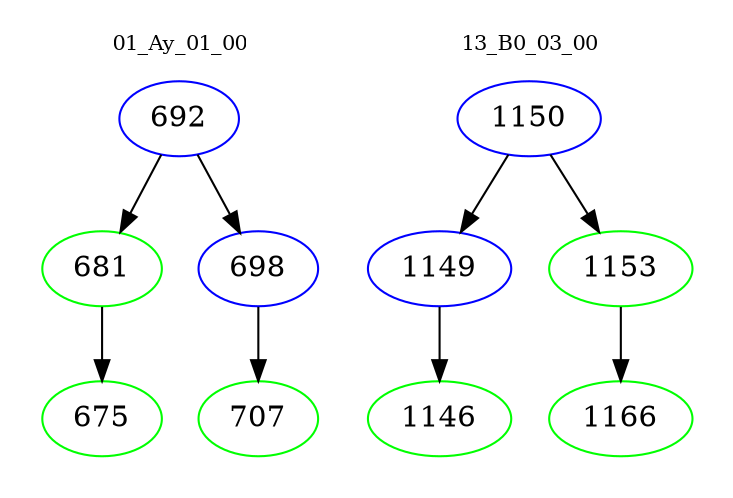 digraph{
subgraph cluster_0 {
color = white
label = "01_Ay_01_00";
fontsize=10;
T0_692 [label="692", color="blue"]
T0_692 -> T0_681 [color="black"]
T0_681 [label="681", color="green"]
T0_681 -> T0_675 [color="black"]
T0_675 [label="675", color="green"]
T0_692 -> T0_698 [color="black"]
T0_698 [label="698", color="blue"]
T0_698 -> T0_707 [color="black"]
T0_707 [label="707", color="green"]
}
subgraph cluster_1 {
color = white
label = "13_B0_03_00";
fontsize=10;
T1_1150 [label="1150", color="blue"]
T1_1150 -> T1_1149 [color="black"]
T1_1149 [label="1149", color="blue"]
T1_1149 -> T1_1146 [color="black"]
T1_1146 [label="1146", color="green"]
T1_1150 -> T1_1153 [color="black"]
T1_1153 [label="1153", color="green"]
T1_1153 -> T1_1166 [color="black"]
T1_1166 [label="1166", color="green"]
}
}
